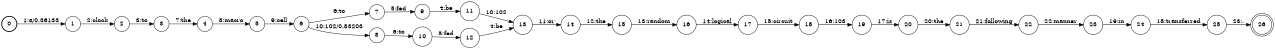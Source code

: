 digraph FST {
rankdir = LR;
size = "8.5,11";
label = "";
center = 1;
orientation = Portrait;
ranksep = "0.4";
nodesep = "0.25";
0 [label = "0", shape = circle, style = bold, fontsize = 14]
	0 -> 1 [label = "1:a/0.36133", fontsize = 14];
1 [label = "1", shape = circle, style = solid, fontsize = 14]
	1 -> 2 [label = "2:clock", fontsize = 14];
2 [label = "2", shape = circle, style = solid, fontsize = 14]
	2 -> 3 [label = "3:to", fontsize = 14];
3 [label = "3", shape = circle, style = solid, fontsize = 14]
	3 -> 4 [label = "7:the", fontsize = 14];
4 [label = "4", shape = circle, style = solid, fontsize = 14]
	4 -> 5 [label = "8:macro", fontsize = 14];
5 [label = "5", shape = circle, style = solid, fontsize = 14]
	5 -> 6 [label = "9:cell", fontsize = 14];
6 [label = "6", shape = circle, style = solid, fontsize = 14]
	6 -> 7 [label = "6:to", fontsize = 14];
	6 -> 8 [label = "10:102/0.83203", fontsize = 14];
7 [label = "7", shape = circle, style = solid, fontsize = 14]
	7 -> 9 [label = "5:fed", fontsize = 14];
8 [label = "8", shape = circle, style = solid, fontsize = 14]
	8 -> 10 [label = "6:to", fontsize = 14];
9 [label = "9", shape = circle, style = solid, fontsize = 14]
	9 -> 11 [label = "4:be", fontsize = 14];
10 [label = "10", shape = circle, style = solid, fontsize = 14]
	10 -> 12 [label = "5:fed", fontsize = 14];
11 [label = "11", shape = circle, style = solid, fontsize = 14]
	11 -> 13 [label = "10:102", fontsize = 14];
12 [label = "12", shape = circle, style = solid, fontsize = 14]
	12 -> 13 [label = "4:be", fontsize = 14];
13 [label = "13", shape = circle, style = solid, fontsize = 14]
	13 -> 14 [label = "11:or", fontsize = 14];
14 [label = "14", shape = circle, style = solid, fontsize = 14]
	14 -> 15 [label = "12:the", fontsize = 14];
15 [label = "15", shape = circle, style = solid, fontsize = 14]
	15 -> 16 [label = "13:random", fontsize = 14];
16 [label = "16", shape = circle, style = solid, fontsize = 14]
	16 -> 17 [label = "14:logical", fontsize = 14];
17 [label = "17", shape = circle, style = solid, fontsize = 14]
	17 -> 18 [label = "15:circuit", fontsize = 14];
18 [label = "18", shape = circle, style = solid, fontsize = 14]
	18 -> 19 [label = "16:103", fontsize = 14];
19 [label = "19", shape = circle, style = solid, fontsize = 14]
	19 -> 20 [label = "17:is", fontsize = 14];
20 [label = "20", shape = circle, style = solid, fontsize = 14]
	20 -> 21 [label = "20:the", fontsize = 14];
21 [label = "21", shape = circle, style = solid, fontsize = 14]
	21 -> 22 [label = "21:following", fontsize = 14];
22 [label = "22", shape = circle, style = solid, fontsize = 14]
	22 -> 23 [label = "22:manner", fontsize = 14];
23 [label = "23", shape = circle, style = solid, fontsize = 14]
	23 -> 24 [label = "19:in", fontsize = 14];
24 [label = "24", shape = circle, style = solid, fontsize = 14]
	24 -> 25 [label = "18:transferred", fontsize = 14];
25 [label = "25", shape = circle, style = solid, fontsize = 14]
	25 -> 26 [label = "23:.", fontsize = 14];
26 [label = "26", shape = doublecircle, style = solid, fontsize = 14]
}

